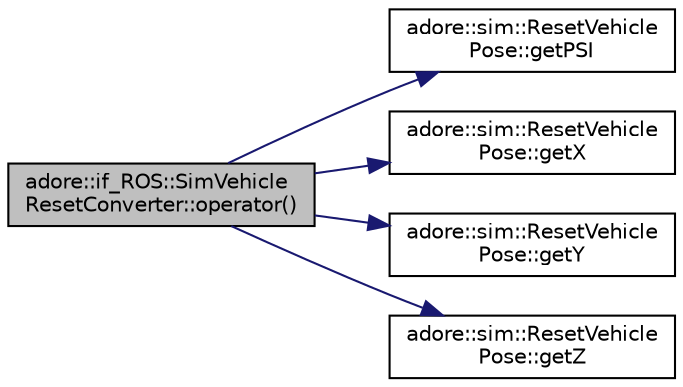 digraph "adore::if_ROS::SimVehicleResetConverter::operator()"
{
 // LATEX_PDF_SIZE
  edge [fontname="Helvetica",fontsize="10",labelfontname="Helvetica",labelfontsize="10"];
  node [fontname="Helvetica",fontsize="10",shape=record];
  rankdir="LR";
  Node1 [label="adore::if_ROS::SimVehicle\lResetConverter::operator()",height=0.2,width=0.4,color="black", fillcolor="grey75", style="filled", fontcolor="black",tooltip=" "];
  Node1 -> Node2 [color="midnightblue",fontsize="10",style="solid",fontname="Helvetica"];
  Node2 [label="adore::sim::ResetVehicle\lPose::getPSI",height=0.2,width=0.4,color="black", fillcolor="white", style="filled",URL="$structadore_1_1sim_1_1ResetVehiclePose.html#aef060b8fc1e27b25b25e7119703320c0",tooltip=" "];
  Node1 -> Node3 [color="midnightblue",fontsize="10",style="solid",fontname="Helvetica"];
  Node3 [label="adore::sim::ResetVehicle\lPose::getX",height=0.2,width=0.4,color="black", fillcolor="white", style="filled",URL="$structadore_1_1sim_1_1ResetVehiclePose.html#a47e288be8ff707cf5957afc53c085039",tooltip=" "];
  Node1 -> Node4 [color="midnightblue",fontsize="10",style="solid",fontname="Helvetica"];
  Node4 [label="adore::sim::ResetVehicle\lPose::getY",height=0.2,width=0.4,color="black", fillcolor="white", style="filled",URL="$structadore_1_1sim_1_1ResetVehiclePose.html#acd06f2515c1941a1399b04de7b793f39",tooltip=" "];
  Node1 -> Node5 [color="midnightblue",fontsize="10",style="solid",fontname="Helvetica"];
  Node5 [label="adore::sim::ResetVehicle\lPose::getZ",height=0.2,width=0.4,color="black", fillcolor="white", style="filled",URL="$structadore_1_1sim_1_1ResetVehiclePose.html#a2b18c6633cbe99140e88893853762970",tooltip=" "];
}
